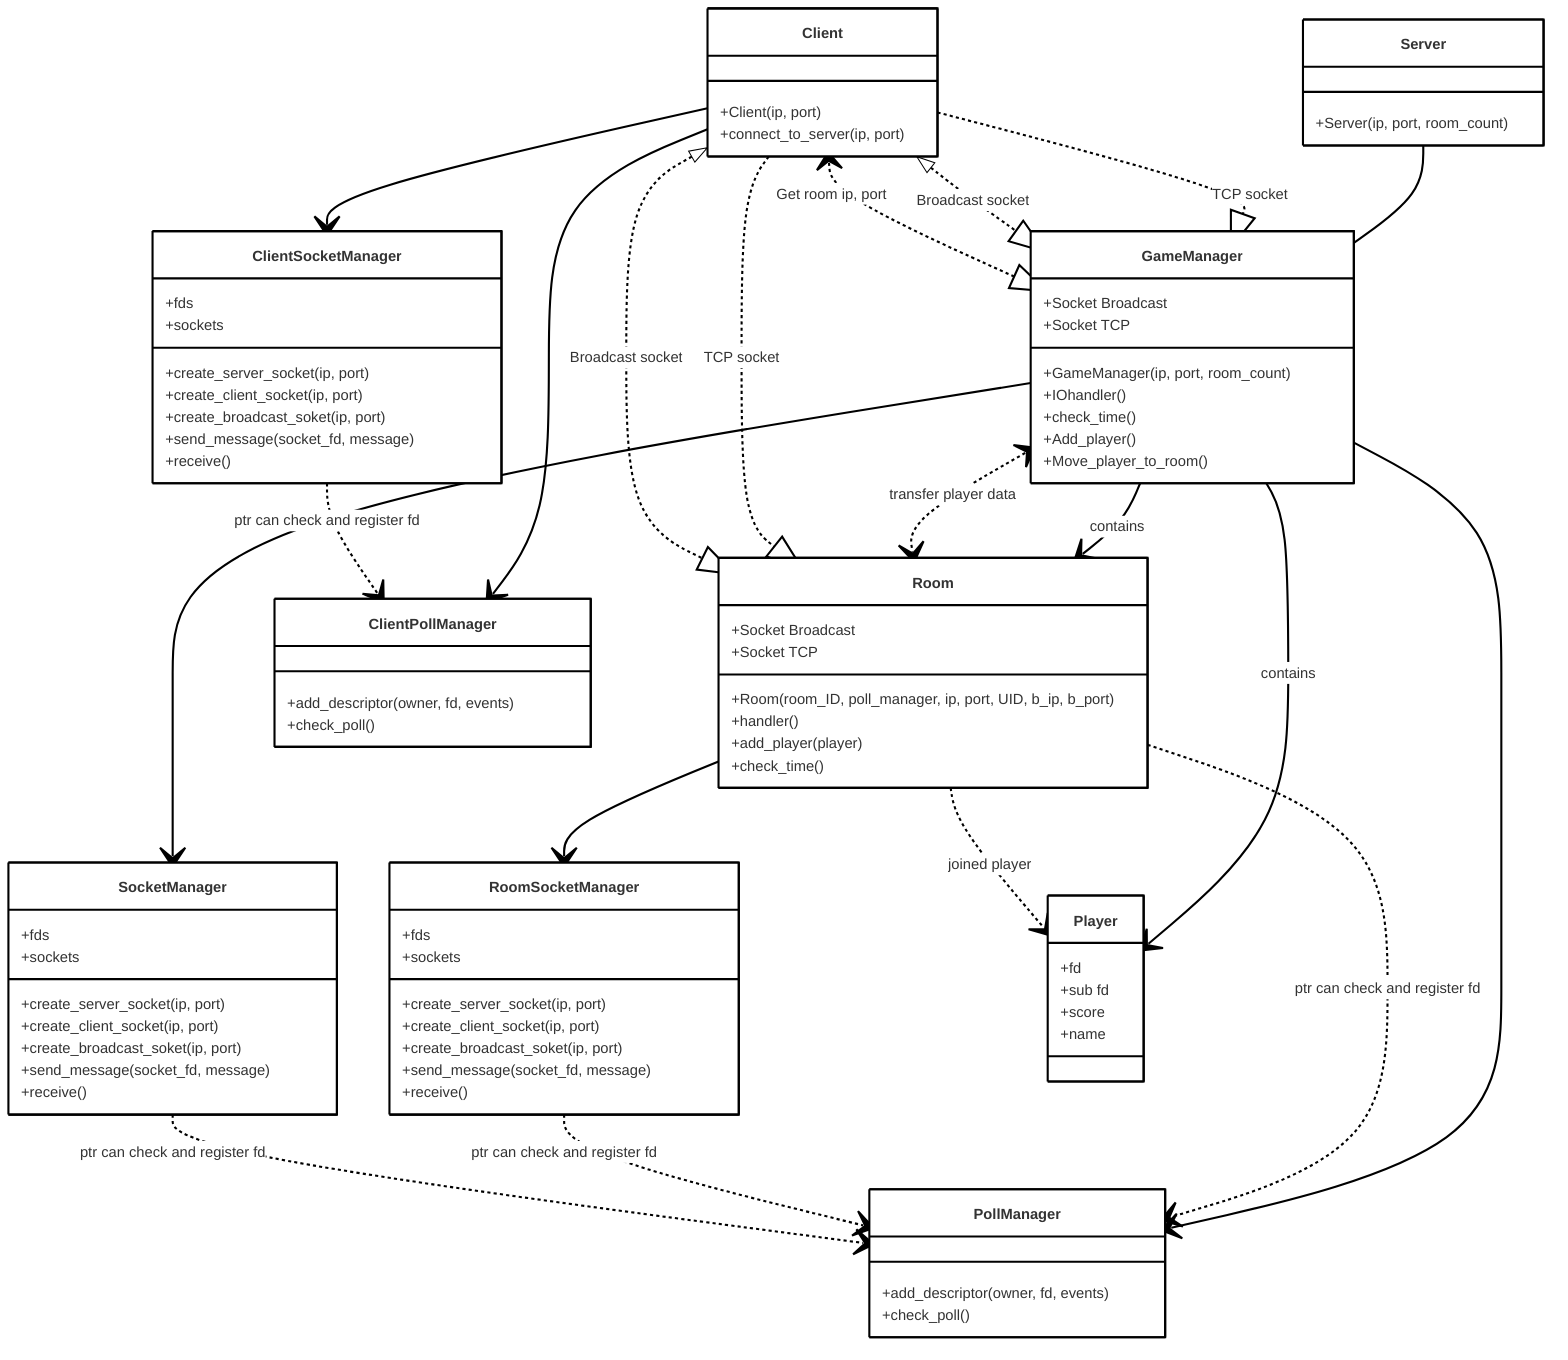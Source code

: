 ---
config:
  theme: neo
---
classDiagram
  class Server {
    +Server(ip, port, room_count)
  }
  class GameManager {
    +Socket Broadcast
    +Socket TCP
    +GameManager(ip, port, room_count)
    +IOhandler()
    +check_time()
    +Add_player()
    +Move_player_to_room()
  }
  class Room {
    +Socket Broadcast
    +Socket TCP
    +Room(room_ID, poll_manager, ip, port, UID, b_ip, b_port)
    +handler()
    +add_player(player)
    +check_time()
  }
  class SocketManager {
    +fds
    +sockets
    +create_server_socket(ip, port)
    +create_client_socket(ip, port)
    +create_broadcast_soket(ip, port)
    +send_message(socket_fd, message)
    +receive()
  }
  class RoomSocketManager {
    +fds
    +sockets
    +create_server_socket(ip, port)
    +create_client_socket(ip, port)
    +create_broadcast_soket(ip, port)
    +send_message(socket_fd, message)
    +receive()
  }
  class ClientSocketManager {
    +fds
    +sockets
    +create_server_socket(ip, port)
    +create_client_socket(ip, port)
    +create_broadcast_soket(ip, port)
    +send_message(socket_fd, message)
    +receive()
  }
  class ClientPollManager {
    +add_descriptor(owner, fd, events)
    +check_poll()
  }
  class PollManager {
    +add_descriptor(owner, fd, events)
    +check_poll()
  }
  class Player {
    +fd
    +sub fd
    +score
    +name
  }
  class Client {
    +Client(ip, port)
    +connect_to_server(ip, port)
  }
  GameManager --> Room : contains
  GameManager <..> Room : transfer player data
  GameManager --> Player : contains
  GameManager --> SocketManager
  GameManager --> PollManager
  Server -- GameManager
  Room ..> PollManager : ptr can check and register fd
  Room ..>  Player: joined player
  Room --> RoomSocketManager
  RoomSocketManager ..> PollManager : ptr can check and register fd
  SocketManager ..> PollManager : ptr can check and register fd
  Client --> ClientSocketManager
  Client --> ClientPollManager
  ClientSocketManager ..> ClientPollManager : ptr can check and register fd
  Client ..|> GameManager : TCP socket
  Client <|..|> GameManager : Broadcast socket
  Client <..|> GameManager : Get room ip, port
  Client ..|> Room : TCP socket
  Client <|..|> Room : Broadcast socket